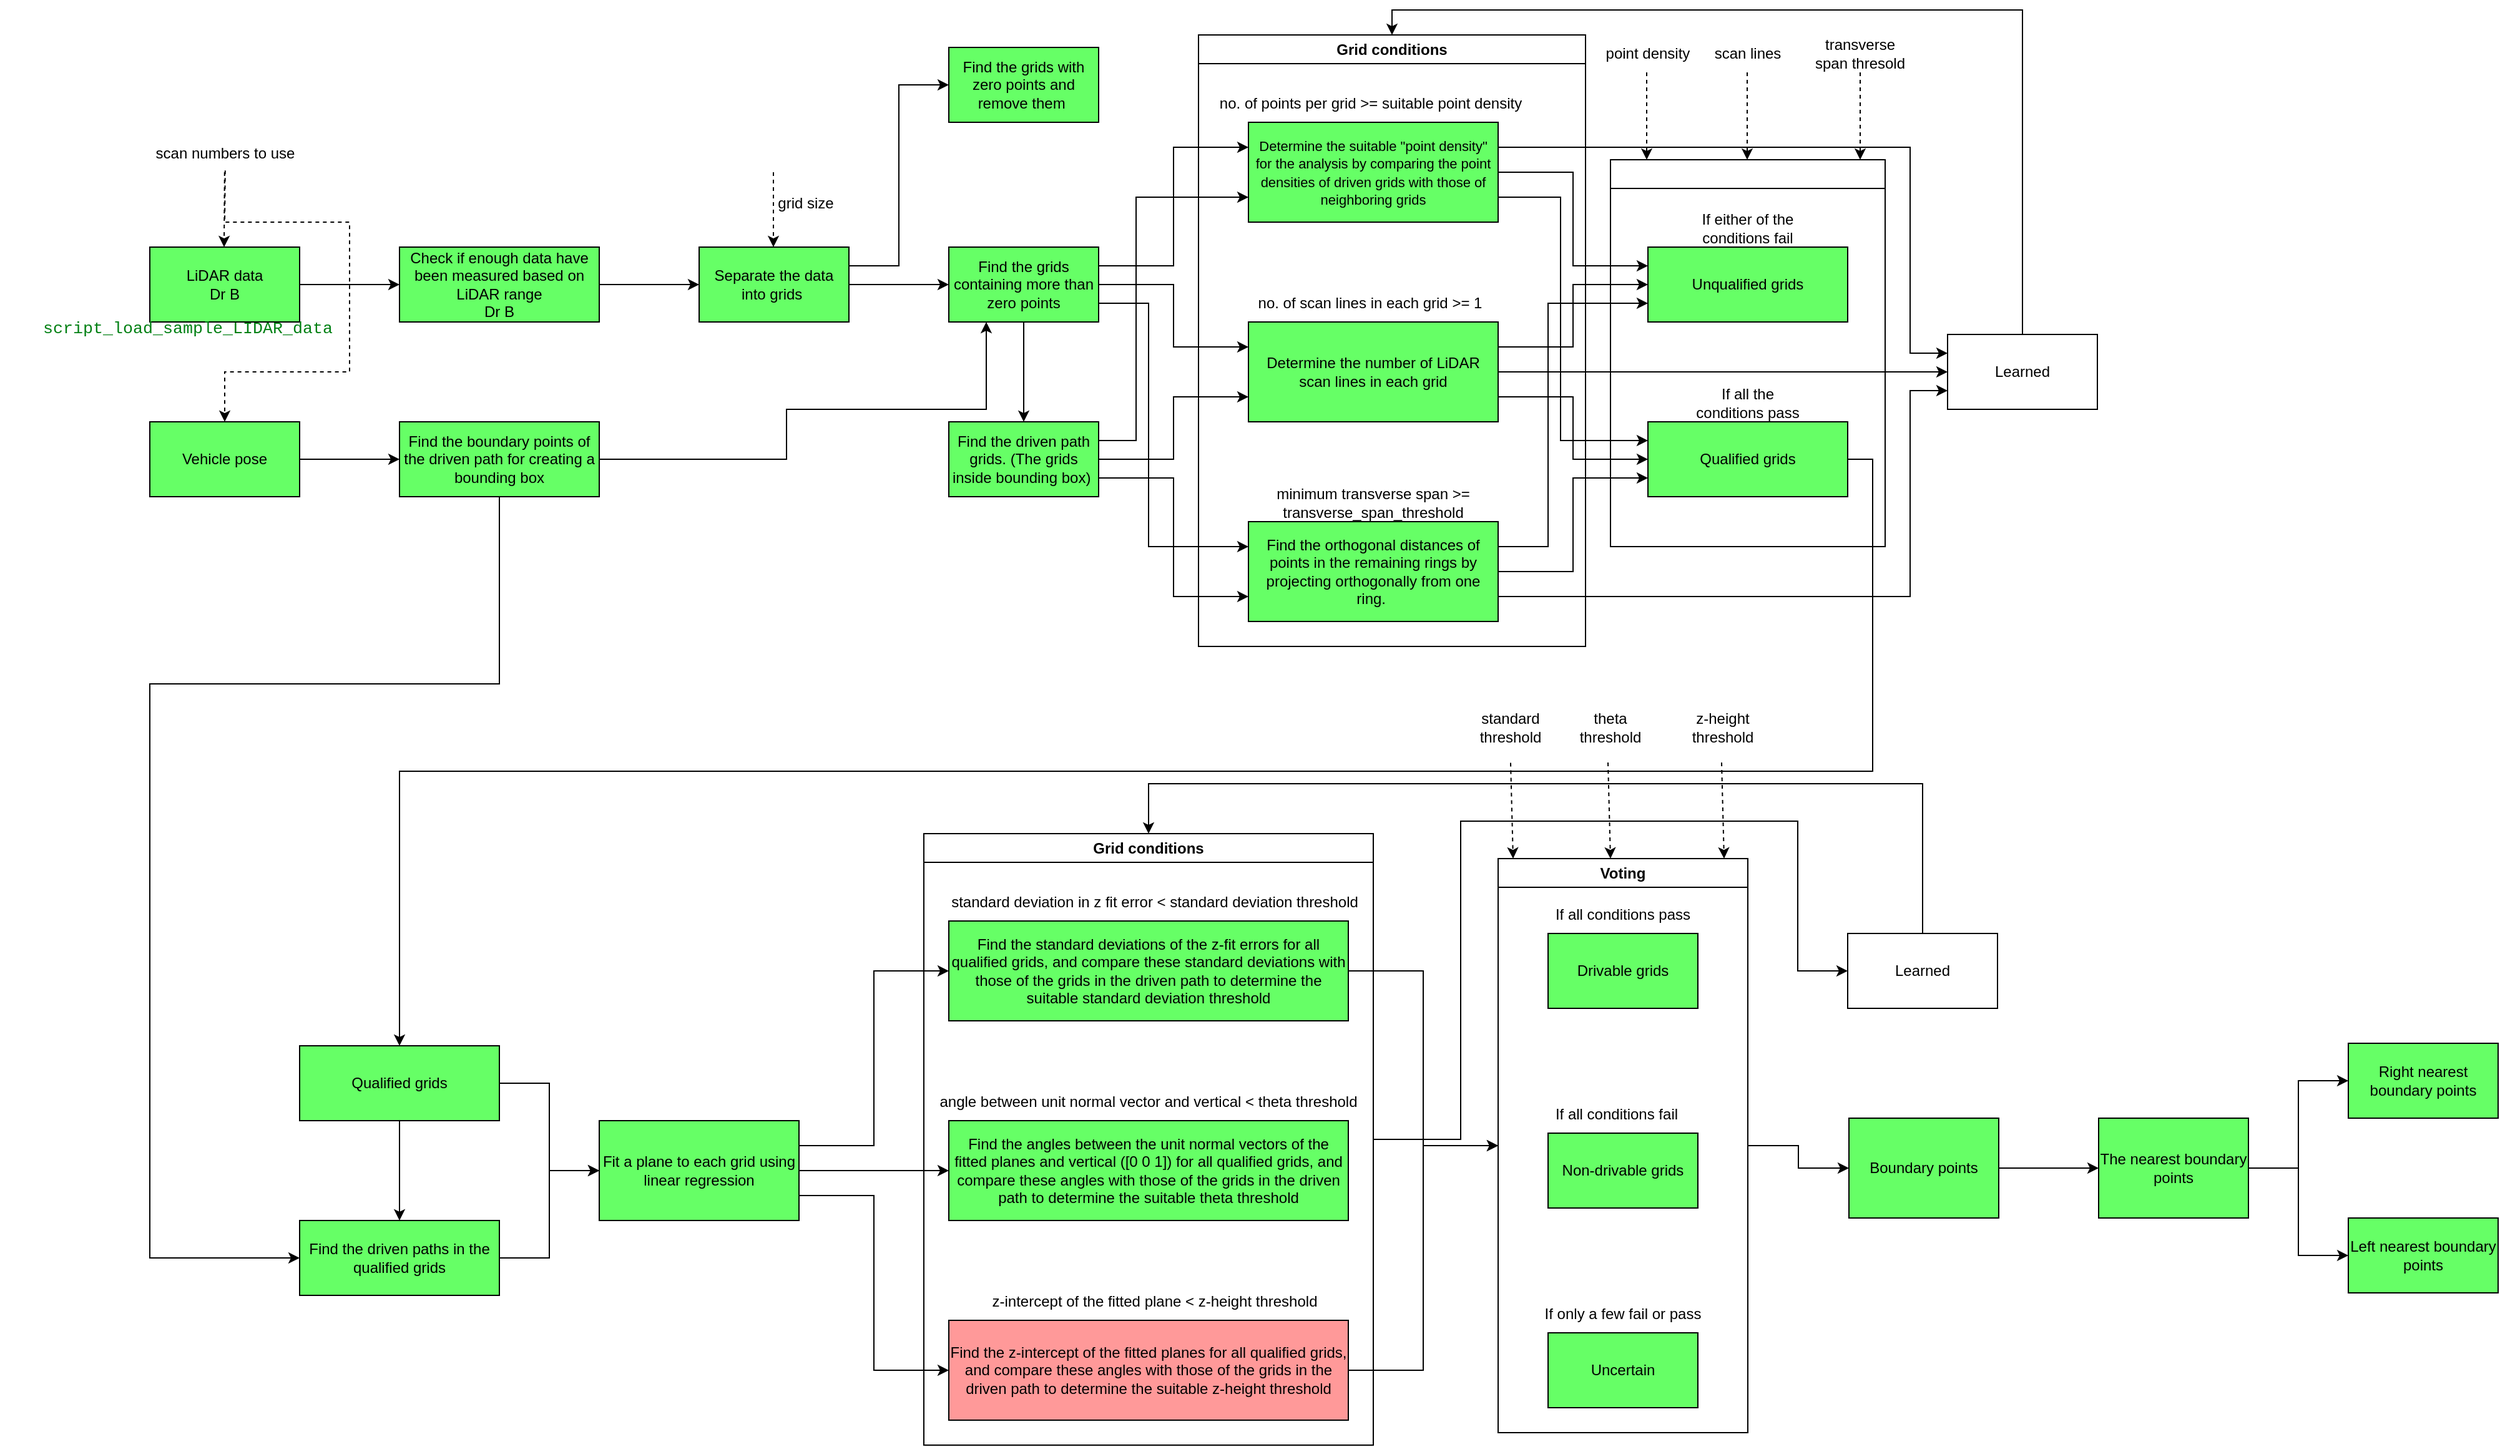 <mxfile version="24.6.2" type="device">
  <diagram name="Page-1" id="yrOgtOKAY0uFvUFxKjBR">
    <mxGraphModel dx="2578" dy="950" grid="1" gridSize="10" guides="1" tooltips="1" connect="1" arrows="1" fold="1" page="1" pageScale="1" pageWidth="850" pageHeight="1100" math="0" shadow="0">
      <root>
        <mxCell id="0" />
        <mxCell id="1" parent="0" />
        <mxCell id="vTh0J3vmBtMJogxqFmfe-23" style="edgeStyle=orthogonalEdgeStyle;rounded=0;orthogonalLoop=1;jettySize=auto;html=1;exitX=1;exitY=0.5;exitDx=0;exitDy=0;entryX=0;entryY=0.5;entryDx=0;entryDy=0;" parent="1" source="vTh0J3vmBtMJogxqFmfe-1" target="vTh0J3vmBtMJogxqFmfe-9" edge="1">
          <mxGeometry relative="1" as="geometry" />
        </mxCell>
        <mxCell id="vTh0J3vmBtMJogxqFmfe-1" value="LiDAR data&lt;div&gt;Dr B&lt;/div&gt;" style="rounded=0;whiteSpace=wrap;html=1;fillColor=#66FF66;" parent="1" vertex="1">
          <mxGeometry x="40" y="340" width="120" height="60" as="geometry" />
        </mxCell>
        <mxCell id="vTh0J3vmBtMJogxqFmfe-26" style="edgeStyle=orthogonalEdgeStyle;rounded=0;orthogonalLoop=1;jettySize=auto;html=1;exitX=1;exitY=0.5;exitDx=0;exitDy=0;entryX=0;entryY=0.5;entryDx=0;entryDy=0;" parent="1" source="vTh0J3vmBtMJogxqFmfe-2" target="vTh0J3vmBtMJogxqFmfe-16" edge="1">
          <mxGeometry relative="1" as="geometry" />
        </mxCell>
        <mxCell id="vTh0J3vmBtMJogxqFmfe-2" value="Vehicle pose" style="rounded=0;whiteSpace=wrap;html=1;fillColor=#66FF66;" parent="1" vertex="1">
          <mxGeometry x="40" y="480" width="120" height="60" as="geometry" />
        </mxCell>
        <mxCell id="vTh0J3vmBtMJogxqFmfe-7" style="edgeStyle=orthogonalEdgeStyle;rounded=0;orthogonalLoop=1;jettySize=auto;html=1;exitX=1;exitY=0.5;exitDx=0;exitDy=0;entryX=0;entryY=0.5;entryDx=0;entryDy=0;" parent="1" edge="1">
          <mxGeometry relative="1" as="geometry">
            <mxPoint x="375" y="360" as="sourcePoint" />
          </mxGeometry>
        </mxCell>
        <mxCell id="vTh0J3vmBtMJogxqFmfe-8" style="edgeStyle=orthogonalEdgeStyle;rounded=0;orthogonalLoop=1;jettySize=auto;html=1;exitX=1;exitY=0.5;exitDx=0;exitDy=0;entryX=0;entryY=0.5;entryDx=0;entryDy=0;" parent="1" edge="1">
          <mxGeometry relative="1" as="geometry">
            <mxPoint x="375" y="360" as="sourcePoint" />
          </mxGeometry>
        </mxCell>
        <mxCell id="vTh0J3vmBtMJogxqFmfe-24" style="edgeStyle=orthogonalEdgeStyle;rounded=0;orthogonalLoop=1;jettySize=auto;html=1;exitX=1;exitY=0.5;exitDx=0;exitDy=0;" parent="1" source="vTh0J3vmBtMJogxqFmfe-9" target="vTh0J3vmBtMJogxqFmfe-11" edge="1">
          <mxGeometry relative="1" as="geometry" />
        </mxCell>
        <mxCell id="vTh0J3vmBtMJogxqFmfe-9" value="Check if enough data have been measured based on LiDAR range&lt;div&gt;Dr B&lt;/div&gt;" style="rounded=0;whiteSpace=wrap;html=1;fillColor=#66FF66;" parent="1" vertex="1">
          <mxGeometry x="240" y="340" width="160" height="60" as="geometry" />
        </mxCell>
        <mxCell id="vTh0J3vmBtMJogxqFmfe-25" style="edgeStyle=orthogonalEdgeStyle;rounded=0;orthogonalLoop=1;jettySize=auto;html=1;exitX=1;exitY=0.5;exitDx=0;exitDy=0;" parent="1" source="vTh0J3vmBtMJogxqFmfe-11" target="vTh0J3vmBtMJogxqFmfe-12" edge="1">
          <mxGeometry relative="1" as="geometry" />
        </mxCell>
        <mxCell id="vTh0J3vmBtMJogxqFmfe-46" style="edgeStyle=orthogonalEdgeStyle;rounded=0;orthogonalLoop=1;jettySize=auto;html=1;exitX=1;exitY=0.25;exitDx=0;exitDy=0;entryX=0;entryY=0.5;entryDx=0;entryDy=0;" parent="1" source="vTh0J3vmBtMJogxqFmfe-11" target="vTh0J3vmBtMJogxqFmfe-13" edge="1">
          <mxGeometry relative="1" as="geometry" />
        </mxCell>
        <mxCell id="vTh0J3vmBtMJogxqFmfe-11" value="Separate the data into grids&amp;nbsp;" style="rounded=0;whiteSpace=wrap;html=1;fillColor=#66FF66;" parent="1" vertex="1">
          <mxGeometry x="480" y="340" width="120" height="60" as="geometry" />
        </mxCell>
        <mxCell id="vTh0J3vmBtMJogxqFmfe-21" style="edgeStyle=orthogonalEdgeStyle;rounded=0;orthogonalLoop=1;jettySize=auto;html=1;exitX=0.5;exitY=1;exitDx=0;exitDy=0;entryX=0.5;entryY=0;entryDx=0;entryDy=0;" parent="1" source="vTh0J3vmBtMJogxqFmfe-12" target="vTh0J3vmBtMJogxqFmfe-15" edge="1">
          <mxGeometry relative="1" as="geometry" />
        </mxCell>
        <mxCell id="vTh0J3vmBtMJogxqFmfe-35" style="edgeStyle=orthogonalEdgeStyle;rounded=0;orthogonalLoop=1;jettySize=auto;html=1;exitX=1;exitY=0.25;exitDx=0;exitDy=0;entryX=0;entryY=0.25;entryDx=0;entryDy=0;" parent="1" source="vTh0J3vmBtMJogxqFmfe-12" target="vTh0J3vmBtMJogxqFmfe-22" edge="1">
          <mxGeometry relative="1" as="geometry" />
        </mxCell>
        <mxCell id="vTh0J3vmBtMJogxqFmfe-37" style="edgeStyle=orthogonalEdgeStyle;rounded=0;orthogonalLoop=1;jettySize=auto;html=1;exitX=1;exitY=0.5;exitDx=0;exitDy=0;entryX=0;entryY=0.25;entryDx=0;entryDy=0;" parent="1" source="vTh0J3vmBtMJogxqFmfe-12" target="vTh0J3vmBtMJogxqFmfe-27" edge="1">
          <mxGeometry relative="1" as="geometry" />
        </mxCell>
        <mxCell id="vTh0J3vmBtMJogxqFmfe-40" style="edgeStyle=orthogonalEdgeStyle;rounded=0;orthogonalLoop=1;jettySize=auto;html=1;exitX=1;exitY=0.75;exitDx=0;exitDy=0;entryX=0;entryY=0.25;entryDx=0;entryDy=0;" parent="1" source="vTh0J3vmBtMJogxqFmfe-12" target="vTh0J3vmBtMJogxqFmfe-28" edge="1">
          <mxGeometry relative="1" as="geometry">
            <Array as="points">
              <mxPoint x="840" y="385" />
              <mxPoint x="840" y="580" />
            </Array>
          </mxGeometry>
        </mxCell>
        <mxCell id="vTh0J3vmBtMJogxqFmfe-12" value="Find the grids containing more than zero points" style="rounded=0;whiteSpace=wrap;html=1;fillColor=#66FF66;" parent="1" vertex="1">
          <mxGeometry x="680" y="340" width="120" height="60" as="geometry" />
        </mxCell>
        <mxCell id="vTh0J3vmBtMJogxqFmfe-13" value="Find the grids with zero points and remove them&amp;nbsp;" style="rounded=0;whiteSpace=wrap;html=1;fillColor=#66FF66;" parent="1" vertex="1">
          <mxGeometry x="680" y="180" width="120" height="60" as="geometry" />
        </mxCell>
        <mxCell id="vTh0J3vmBtMJogxqFmfe-36" style="edgeStyle=orthogonalEdgeStyle;rounded=0;orthogonalLoop=1;jettySize=auto;html=1;exitX=1;exitY=0.75;exitDx=0;exitDy=0;entryX=0;entryY=0.75;entryDx=0;entryDy=0;" parent="1" source="vTh0J3vmBtMJogxqFmfe-15" target="vTh0J3vmBtMJogxqFmfe-28" edge="1">
          <mxGeometry relative="1" as="geometry" />
        </mxCell>
        <mxCell id="vTh0J3vmBtMJogxqFmfe-38" style="edgeStyle=orthogonalEdgeStyle;rounded=0;orthogonalLoop=1;jettySize=auto;html=1;exitX=1;exitY=0.5;exitDx=0;exitDy=0;entryX=0;entryY=0.75;entryDx=0;entryDy=0;" parent="1" source="vTh0J3vmBtMJogxqFmfe-15" target="vTh0J3vmBtMJogxqFmfe-27" edge="1">
          <mxGeometry relative="1" as="geometry" />
        </mxCell>
        <mxCell id="vTh0J3vmBtMJogxqFmfe-39" style="edgeStyle=orthogonalEdgeStyle;rounded=0;orthogonalLoop=1;jettySize=auto;html=1;exitX=1;exitY=0.25;exitDx=0;exitDy=0;entryX=0;entryY=0.75;entryDx=0;entryDy=0;" parent="1" source="vTh0J3vmBtMJogxqFmfe-15" target="vTh0J3vmBtMJogxqFmfe-22" edge="1">
          <mxGeometry relative="1" as="geometry">
            <Array as="points">
              <mxPoint x="830" y="495" />
              <mxPoint x="830" y="300" />
            </Array>
          </mxGeometry>
        </mxCell>
        <mxCell id="vTh0J3vmBtMJogxqFmfe-15" value="Find the driven path grids. (The grids inside bounding box)&amp;nbsp;" style="rounded=0;whiteSpace=wrap;html=1;fillColor=#66FF66;" parent="1" vertex="1">
          <mxGeometry x="680" y="480" width="120" height="60" as="geometry" />
        </mxCell>
        <mxCell id="vTh0J3vmBtMJogxqFmfe-20" style="edgeStyle=orthogonalEdgeStyle;rounded=0;orthogonalLoop=1;jettySize=auto;html=1;exitX=1;exitY=0.5;exitDx=0;exitDy=0;entryX=0.25;entryY=1;entryDx=0;entryDy=0;" parent="1" source="vTh0J3vmBtMJogxqFmfe-16" target="vTh0J3vmBtMJogxqFmfe-12" edge="1">
          <mxGeometry relative="1" as="geometry">
            <Array as="points">
              <mxPoint x="550" y="510" />
              <mxPoint x="550" y="470" />
              <mxPoint x="710" y="470" />
            </Array>
          </mxGeometry>
        </mxCell>
        <mxCell id="vTh0J3vmBtMJogxqFmfe-97" style="edgeStyle=orthogonalEdgeStyle;rounded=0;orthogonalLoop=1;jettySize=auto;html=1;exitX=0.5;exitY=1;exitDx=0;exitDy=0;entryX=0;entryY=0.5;entryDx=0;entryDy=0;" parent="1" source="vTh0J3vmBtMJogxqFmfe-16" target="vTh0J3vmBtMJogxqFmfe-78" edge="1">
          <mxGeometry relative="1" as="geometry">
            <Array as="points">
              <mxPoint x="320" y="690" />
              <mxPoint x="40" y="690" />
              <mxPoint x="40" y="1150" />
            </Array>
          </mxGeometry>
        </mxCell>
        <mxCell id="vTh0J3vmBtMJogxqFmfe-16" value="Find the boundary points of the driven path for creating a bounding box" style="rounded=0;whiteSpace=wrap;html=1;fillColor=#66FF66;" parent="1" vertex="1">
          <mxGeometry x="240" y="480" width="160" height="60" as="geometry" />
        </mxCell>
        <mxCell id="vTh0J3vmBtMJogxqFmfe-56" style="edgeStyle=orthogonalEdgeStyle;rounded=0;orthogonalLoop=1;jettySize=auto;html=1;exitX=1;exitY=0.5;exitDx=0;exitDy=0;entryX=0;entryY=0.25;entryDx=0;entryDy=0;" parent="1" source="vTh0J3vmBtMJogxqFmfe-22" target="vTh0J3vmBtMJogxqFmfe-47" edge="1">
          <mxGeometry relative="1" as="geometry" />
        </mxCell>
        <mxCell id="vTh0J3vmBtMJogxqFmfe-62" style="edgeStyle=orthogonalEdgeStyle;rounded=0;orthogonalLoop=1;jettySize=auto;html=1;exitX=1;exitY=0.75;exitDx=0;exitDy=0;entryX=0;entryY=0.25;entryDx=0;entryDy=0;" parent="1" source="vTh0J3vmBtMJogxqFmfe-22" target="vTh0J3vmBtMJogxqFmfe-48" edge="1">
          <mxGeometry relative="1" as="geometry">
            <Array as="points">
              <mxPoint x="1170" y="300" />
              <mxPoint x="1170" y="495" />
            </Array>
          </mxGeometry>
        </mxCell>
        <mxCell id="vTh0J3vmBtMJogxqFmfe-65" style="edgeStyle=orthogonalEdgeStyle;rounded=0;orthogonalLoop=1;jettySize=auto;html=1;exitX=1;exitY=0.25;exitDx=0;exitDy=0;entryX=0;entryY=0.25;entryDx=0;entryDy=0;" parent="1" source="vTh0J3vmBtMJogxqFmfe-22" target="vTh0J3vmBtMJogxqFmfe-50" edge="1">
          <mxGeometry relative="1" as="geometry">
            <Array as="points">
              <mxPoint x="1450" y="260" />
              <mxPoint x="1450" y="425" />
            </Array>
          </mxGeometry>
        </mxCell>
        <mxCell id="vTh0J3vmBtMJogxqFmfe-22" value="&lt;font style=&quot;font-size: 11px;&quot;&gt;Determine the suitable &quot;point density&quot; for the analysis by comparing the point densities of driven grids with those of neighboring grids&lt;/font&gt;" style="rounded=0;whiteSpace=wrap;html=1;fillColor=#66FF66;" parent="1" vertex="1">
          <mxGeometry x="920" y="240" width="200" height="80" as="geometry" />
        </mxCell>
        <mxCell id="vTh0J3vmBtMJogxqFmfe-57" style="edgeStyle=orthogonalEdgeStyle;rounded=0;orthogonalLoop=1;jettySize=auto;html=1;exitX=1;exitY=0.25;exitDx=0;exitDy=0;entryX=0;entryY=0.5;entryDx=0;entryDy=0;" parent="1" source="vTh0J3vmBtMJogxqFmfe-27" target="vTh0J3vmBtMJogxqFmfe-47" edge="1">
          <mxGeometry relative="1" as="geometry" />
        </mxCell>
        <mxCell id="vTh0J3vmBtMJogxqFmfe-60" style="edgeStyle=orthogonalEdgeStyle;rounded=0;orthogonalLoop=1;jettySize=auto;html=1;exitX=1;exitY=0.75;exitDx=0;exitDy=0;entryX=0;entryY=0.5;entryDx=0;entryDy=0;" parent="1" source="vTh0J3vmBtMJogxqFmfe-27" target="vTh0J3vmBtMJogxqFmfe-48" edge="1">
          <mxGeometry relative="1" as="geometry" />
        </mxCell>
        <mxCell id="vTh0J3vmBtMJogxqFmfe-66" style="edgeStyle=orthogonalEdgeStyle;rounded=0;orthogonalLoop=1;jettySize=auto;html=1;exitX=1;exitY=0.5;exitDx=0;exitDy=0;entryX=0;entryY=0.5;entryDx=0;entryDy=0;" parent="1" source="vTh0J3vmBtMJogxqFmfe-27" target="vTh0J3vmBtMJogxqFmfe-50" edge="1">
          <mxGeometry relative="1" as="geometry" />
        </mxCell>
        <mxCell id="vTh0J3vmBtMJogxqFmfe-27" value="Determine the number of LiDAR scan lines in each grid" style="rounded=0;whiteSpace=wrap;html=1;fillColor=#66FF66;" parent="1" vertex="1">
          <mxGeometry x="920" y="400" width="200" height="80" as="geometry" />
        </mxCell>
        <mxCell id="vTh0J3vmBtMJogxqFmfe-61" style="edgeStyle=orthogonalEdgeStyle;rounded=0;orthogonalLoop=1;jettySize=auto;html=1;exitX=1;exitY=0.5;exitDx=0;exitDy=0;entryX=0;entryY=0.75;entryDx=0;entryDy=0;" parent="1" source="vTh0J3vmBtMJogxqFmfe-28" target="vTh0J3vmBtMJogxqFmfe-48" edge="1">
          <mxGeometry relative="1" as="geometry" />
        </mxCell>
        <mxCell id="vTh0J3vmBtMJogxqFmfe-63" style="edgeStyle=orthogonalEdgeStyle;rounded=0;orthogonalLoop=1;jettySize=auto;html=1;exitX=1;exitY=0.25;exitDx=0;exitDy=0;entryX=0;entryY=0.75;entryDx=0;entryDy=0;" parent="1" source="vTh0J3vmBtMJogxqFmfe-28" target="vTh0J3vmBtMJogxqFmfe-47" edge="1">
          <mxGeometry relative="1" as="geometry">
            <Array as="points">
              <mxPoint x="1160" y="580" />
              <mxPoint x="1160" y="385" />
            </Array>
          </mxGeometry>
        </mxCell>
        <mxCell id="vTh0J3vmBtMJogxqFmfe-68" style="edgeStyle=orthogonalEdgeStyle;rounded=0;orthogonalLoop=1;jettySize=auto;html=1;exitX=1;exitY=0.75;exitDx=0;exitDy=0;entryX=0;entryY=0.75;entryDx=0;entryDy=0;" parent="1" source="vTh0J3vmBtMJogxqFmfe-28" target="vTh0J3vmBtMJogxqFmfe-50" edge="1">
          <mxGeometry relative="1" as="geometry">
            <Array as="points">
              <mxPoint x="1450" y="620" />
              <mxPoint x="1450" y="455" />
            </Array>
          </mxGeometry>
        </mxCell>
        <mxCell id="vTh0J3vmBtMJogxqFmfe-28" value="Find the orthogonal distances of points in the remaining rings by projecting orthogonally from one ring.&amp;nbsp;" style="rounded=0;whiteSpace=wrap;html=1;fillColor=#66FF66;" parent="1" vertex="1">
          <mxGeometry x="920" y="560" width="200" height="80" as="geometry" />
        </mxCell>
        <mxCell id="vTh0J3vmBtMJogxqFmfe-44" value="" style="html=1;labelBackgroundColor=#ffffff;startArrow=none;startFill=0;startSize=6;endArrow=classic;endFill=1;endSize=6;jettySize=auto;orthogonalLoop=1;strokeWidth=1;dashed=1;fontSize=14;rounded=0;entryX=0.5;entryY=0;entryDx=0;entryDy=0;" parent="1" edge="1">
          <mxGeometry width="60" height="60" relative="1" as="geometry">
            <mxPoint x="539.5" y="280" as="sourcePoint" />
            <mxPoint x="539.5" y="340" as="targetPoint" />
          </mxGeometry>
        </mxCell>
        <mxCell id="vTh0J3vmBtMJogxqFmfe-45" value="grid size" style="text;html=1;align=center;verticalAlign=middle;resizable=0;points=[];autosize=1;strokeColor=none;fillColor=none;" parent="1" vertex="1">
          <mxGeometry x="530" y="290" width="70" height="30" as="geometry" />
        </mxCell>
        <mxCell id="vTh0J3vmBtMJogxqFmfe-47" value="Unqualified grids" style="rounded=0;whiteSpace=wrap;html=1;fillColor=#66FF66;" parent="1" vertex="1">
          <mxGeometry x="1240" y="340" width="160" height="60" as="geometry" />
        </mxCell>
        <mxCell id="vTh0J3vmBtMJogxqFmfe-159" style="edgeStyle=orthogonalEdgeStyle;rounded=0;orthogonalLoop=1;jettySize=auto;html=1;exitX=1;exitY=0.5;exitDx=0;exitDy=0;entryX=0.5;entryY=0;entryDx=0;entryDy=0;" parent="1" source="vTh0J3vmBtMJogxqFmfe-48" target="vTh0J3vmBtMJogxqFmfe-74" edge="1">
          <mxGeometry relative="1" as="geometry" />
        </mxCell>
        <mxCell id="vTh0J3vmBtMJogxqFmfe-48" value="Qualified grids" style="rounded=0;whiteSpace=wrap;html=1;fillColor=#66FF66;" parent="1" vertex="1">
          <mxGeometry x="1240" y="480" width="160" height="60" as="geometry" />
        </mxCell>
        <mxCell id="vTh0J3vmBtMJogxqFmfe-72" style="edgeStyle=orthogonalEdgeStyle;rounded=0;orthogonalLoop=1;jettySize=auto;html=1;exitX=0.5;exitY=0;exitDx=0;exitDy=0;entryX=0.5;entryY=0;entryDx=0;entryDy=0;" parent="1" source="vTh0J3vmBtMJogxqFmfe-50" target="vTh0J3vmBtMJogxqFmfe-71" edge="1">
          <mxGeometry relative="1" as="geometry" />
        </mxCell>
        <mxCell id="vTh0J3vmBtMJogxqFmfe-50" value="Learned" style="rounded=0;whiteSpace=wrap;html=1;" parent="1" vertex="1">
          <mxGeometry x="1480" y="410" width="120" height="60" as="geometry" />
        </mxCell>
        <mxCell id="vTh0J3vmBtMJogxqFmfe-71" value="Grid conditions" style="swimlane;whiteSpace=wrap;html=1;" parent="1" vertex="1">
          <mxGeometry x="880" y="170" width="310" height="490" as="geometry" />
        </mxCell>
        <mxCell id="vTh0J3vmBtMJogxqFmfe-88" value="no. of points per grid &amp;gt;= suitable point density" style="text;html=1;align=center;verticalAlign=middle;whiteSpace=wrap;rounded=0;" parent="vTh0J3vmBtMJogxqFmfe-71" vertex="1">
          <mxGeometry x="12.5" y="40" width="250" height="30" as="geometry" />
        </mxCell>
        <mxCell id="vTh0J3vmBtMJogxqFmfe-90" value="no. of scan lines in each grid &amp;gt;= 1" style="text;html=1;align=center;verticalAlign=middle;whiteSpace=wrap;rounded=0;" parent="vTh0J3vmBtMJogxqFmfe-71" vertex="1">
          <mxGeometry x="35" y="200" width="205" height="30" as="geometry" />
        </mxCell>
        <mxCell id="vTh0J3vmBtMJogxqFmfe-91" value="minimum transverse span &amp;gt;= transverse_span_threshold" style="text;html=1;align=center;verticalAlign=middle;whiteSpace=wrap;rounded=0;" parent="vTh0J3vmBtMJogxqFmfe-71" vertex="1">
          <mxGeometry x="30" y="360" width="220" height="30" as="geometry" />
        </mxCell>
        <mxCell id="vTh0J3vmBtMJogxqFmfe-154" style="edgeStyle=orthogonalEdgeStyle;rounded=0;orthogonalLoop=1;jettySize=auto;html=1;exitX=0.5;exitY=1;exitDx=0;exitDy=0;" parent="1" source="vTh0J3vmBtMJogxqFmfe-74" target="vTh0J3vmBtMJogxqFmfe-78" edge="1">
          <mxGeometry relative="1" as="geometry" />
        </mxCell>
        <mxCell id="vTh0J3vmBtMJogxqFmfe-155" style="edgeStyle=orthogonalEdgeStyle;rounded=0;orthogonalLoop=1;jettySize=auto;html=1;exitX=1;exitY=0.5;exitDx=0;exitDy=0;entryX=0;entryY=0.5;entryDx=0;entryDy=0;" parent="1" source="vTh0J3vmBtMJogxqFmfe-74" target="vTh0J3vmBtMJogxqFmfe-98" edge="1">
          <mxGeometry relative="1" as="geometry" />
        </mxCell>
        <mxCell id="vTh0J3vmBtMJogxqFmfe-74" value="Qualified grids" style="rounded=0;whiteSpace=wrap;html=1;fillColor=#66FF66;" parent="1" vertex="1">
          <mxGeometry x="160" y="980" width="160" height="60" as="geometry" />
        </mxCell>
        <mxCell id="vTh0J3vmBtMJogxqFmfe-76" value="If either of the conditions fail" style="text;html=1;align=center;verticalAlign=middle;whiteSpace=wrap;rounded=0;" parent="1" vertex="1">
          <mxGeometry x="1270" y="310" width="100" height="30" as="geometry" />
        </mxCell>
        <mxCell id="vTh0J3vmBtMJogxqFmfe-77" value="If all the conditions pass" style="text;html=1;align=center;verticalAlign=middle;whiteSpace=wrap;rounded=0;" parent="1" vertex="1">
          <mxGeometry x="1270" y="450" width="100" height="30" as="geometry" />
        </mxCell>
        <mxCell id="vTh0J3vmBtMJogxqFmfe-157" style="edgeStyle=orthogonalEdgeStyle;rounded=0;orthogonalLoop=1;jettySize=auto;html=1;exitX=1;exitY=0.5;exitDx=0;exitDy=0;entryX=0;entryY=0.5;entryDx=0;entryDy=0;" parent="1" source="vTh0J3vmBtMJogxqFmfe-78" target="vTh0J3vmBtMJogxqFmfe-98" edge="1">
          <mxGeometry relative="1" as="geometry" />
        </mxCell>
        <mxCell id="vTh0J3vmBtMJogxqFmfe-78" value="Find the driven paths in the qualified grids" style="rounded=0;whiteSpace=wrap;html=1;fillColor=#66FF66;" parent="1" vertex="1">
          <mxGeometry x="160" y="1120" width="160" height="60" as="geometry" />
        </mxCell>
        <mxCell id="vTh0J3vmBtMJogxqFmfe-82" value="" style="swimlane;whiteSpace=wrap;html=1;" parent="1" vertex="1">
          <mxGeometry x="1210" y="270" width="220" height="310" as="geometry" />
        </mxCell>
        <mxCell id="vTh0J3vmBtMJogxqFmfe-83" value="" style="html=1;labelBackgroundColor=#ffffff;startArrow=none;startFill=0;startSize=6;endArrow=classic;endFill=1;endSize=6;jettySize=auto;orthogonalLoop=1;strokeWidth=1;dashed=1;fontSize=14;rounded=0;entryX=0.25;entryY=0;entryDx=0;entryDy=0;" parent="1" edge="1">
          <mxGeometry width="60" height="60" relative="1" as="geometry">
            <mxPoint x="1239" y="200" as="sourcePoint" />
            <mxPoint x="1239" y="270" as="targetPoint" />
          </mxGeometry>
        </mxCell>
        <mxCell id="vTh0J3vmBtMJogxqFmfe-84" value="" style="html=1;labelBackgroundColor=#ffffff;startArrow=none;startFill=0;startSize=6;endArrow=classic;endFill=1;endSize=6;jettySize=auto;orthogonalLoop=1;strokeWidth=1;dashed=1;fontSize=14;rounded=0;entryX=0.25;entryY=0;entryDx=0;entryDy=0;" parent="1" edge="1">
          <mxGeometry width="60" height="60" relative="1" as="geometry">
            <mxPoint x="1319.5" y="200" as="sourcePoint" />
            <mxPoint x="1319.5" y="270" as="targetPoint" />
          </mxGeometry>
        </mxCell>
        <mxCell id="vTh0J3vmBtMJogxqFmfe-85" value="" style="html=1;labelBackgroundColor=#ffffff;startArrow=none;startFill=0;startSize=6;endArrow=classic;endFill=1;endSize=6;jettySize=auto;orthogonalLoop=1;strokeWidth=1;dashed=1;fontSize=14;rounded=0;entryX=0.25;entryY=0;entryDx=0;entryDy=0;" parent="1" edge="1">
          <mxGeometry width="60" height="60" relative="1" as="geometry">
            <mxPoint x="1410" y="200" as="sourcePoint" />
            <mxPoint x="1410" y="270" as="targetPoint" />
          </mxGeometry>
        </mxCell>
        <mxCell id="vTh0J3vmBtMJogxqFmfe-86" value="point density" style="text;html=1;align=center;verticalAlign=middle;whiteSpace=wrap;rounded=0;" parent="1" vertex="1">
          <mxGeometry x="1200" y="170" width="80" height="30" as="geometry" />
        </mxCell>
        <mxCell id="vTh0J3vmBtMJogxqFmfe-92" value="scan lines" style="text;html=1;align=center;verticalAlign=middle;whiteSpace=wrap;rounded=0;" parent="1" vertex="1">
          <mxGeometry x="1280" y="170" width="80" height="30" as="geometry" />
        </mxCell>
        <mxCell id="vTh0J3vmBtMJogxqFmfe-94" value="transverse span thresold" style="text;html=1;align=center;verticalAlign=middle;whiteSpace=wrap;rounded=0;" parent="1" vertex="1">
          <mxGeometry x="1370" y="170" width="80" height="30" as="geometry" />
        </mxCell>
        <mxCell id="vTh0J3vmBtMJogxqFmfe-115" style="edgeStyle=orthogonalEdgeStyle;rounded=0;orthogonalLoop=1;jettySize=auto;html=1;exitX=1;exitY=0.25;exitDx=0;exitDy=0;entryX=0;entryY=0.5;entryDx=0;entryDy=0;" parent="1" source="vTh0J3vmBtMJogxqFmfe-98" target="vTh0J3vmBtMJogxqFmfe-103" edge="1">
          <mxGeometry relative="1" as="geometry" />
        </mxCell>
        <mxCell id="vTh0J3vmBtMJogxqFmfe-116" style="edgeStyle=orthogonalEdgeStyle;rounded=0;orthogonalLoop=1;jettySize=auto;html=1;exitX=1;exitY=0.5;exitDx=0;exitDy=0;entryX=0;entryY=0.5;entryDx=0;entryDy=0;" parent="1" source="vTh0J3vmBtMJogxqFmfe-98" target="vTh0J3vmBtMJogxqFmfe-104" edge="1">
          <mxGeometry relative="1" as="geometry" />
        </mxCell>
        <mxCell id="vTh0J3vmBtMJogxqFmfe-167" style="edgeStyle=orthogonalEdgeStyle;rounded=0;orthogonalLoop=1;jettySize=auto;html=1;exitX=1;exitY=0.75;exitDx=0;exitDy=0;entryX=0;entryY=0.5;entryDx=0;entryDy=0;" parent="1" source="vTh0J3vmBtMJogxqFmfe-98" target="vTh0J3vmBtMJogxqFmfe-106" edge="1">
          <mxGeometry relative="1" as="geometry" />
        </mxCell>
        <mxCell id="vTh0J3vmBtMJogxqFmfe-98" value="Fit a plane to each grid using linear regression" style="rounded=0;whiteSpace=wrap;html=1;fillColor=#66FF66;" parent="1" vertex="1">
          <mxGeometry x="400" y="1040" width="160" height="80" as="geometry" />
        </mxCell>
        <mxCell id="vTh0J3vmBtMJogxqFmfe-119" style="edgeStyle=orthogonalEdgeStyle;rounded=0;orthogonalLoop=1;jettySize=auto;html=1;exitX=1;exitY=0.5;exitDx=0;exitDy=0;entryX=0;entryY=0.5;entryDx=0;entryDy=0;" parent="1" source="vTh0J3vmBtMJogxqFmfe-103" target="vTh0J3vmBtMJogxqFmfe-118" edge="1">
          <mxGeometry relative="1" as="geometry" />
        </mxCell>
        <mxCell id="vTh0J3vmBtMJogxqFmfe-103" value="Find the standard deviations of the z-fit errors for all qualified grids, and compare these standard deviations with those of the grids in the driven path to determine the suitable standard deviation threshold" style="rounded=0;whiteSpace=wrap;html=1;fillColor=#66FF66;" parent="1" vertex="1">
          <mxGeometry x="680" y="880" width="320" height="80" as="geometry" />
        </mxCell>
        <mxCell id="vTh0J3vmBtMJogxqFmfe-104" value="Find the angles between the unit normal vectors of the fitted planes and vertical ([0 0 1]) for all qualified grids, and compare these angles with those of the grids in the driven path to determine the suitable theta threshold" style="rounded=0;whiteSpace=wrap;html=1;fillColor=#66FF66;" parent="1" vertex="1">
          <mxGeometry x="680" y="1040" width="320" height="80" as="geometry" />
        </mxCell>
        <mxCell id="vTh0J3vmBtMJogxqFmfe-122" style="edgeStyle=orthogonalEdgeStyle;rounded=0;orthogonalLoop=1;jettySize=auto;html=1;exitX=1;exitY=0.5;exitDx=0;exitDy=0;entryX=0;entryY=0.5;entryDx=0;entryDy=0;" parent="1" source="vTh0J3vmBtMJogxqFmfe-106" target="vTh0J3vmBtMJogxqFmfe-118" edge="1">
          <mxGeometry relative="1" as="geometry" />
        </mxCell>
        <mxCell id="vTh0J3vmBtMJogxqFmfe-106" value="Find the z-intercept of the fitted planes for all qualified grids, and compare these angles with those of the grids in the driven path to determine the suitable z-height threshold" style="rounded=0;whiteSpace=wrap;html=1;fillColor=#FF9999;" parent="1" vertex="1">
          <mxGeometry x="680" y="1200" width="320" height="80" as="geometry" />
        </mxCell>
        <mxCell id="vTh0J3vmBtMJogxqFmfe-107" value="Drivable grids" style="rounded=0;whiteSpace=wrap;html=1;fillColor=#66FF66;" parent="1" vertex="1">
          <mxGeometry x="1160" y="890" width="120" height="60" as="geometry" />
        </mxCell>
        <mxCell id="vTh0J3vmBtMJogxqFmfe-108" value="Non-drivable grids" style="rounded=0;whiteSpace=wrap;html=1;fillColor=#66FF66;" parent="1" vertex="1">
          <mxGeometry x="1160" y="1050" width="120" height="60" as="geometry" />
        </mxCell>
        <mxCell id="vTh0J3vmBtMJogxqFmfe-109" value="Uncertain" style="rounded=0;whiteSpace=wrap;html=1;fillColor=#66FF66;" parent="1" vertex="1">
          <mxGeometry x="1160" y="1210" width="120" height="60" as="geometry" />
        </mxCell>
        <mxCell id="vTh0J3vmBtMJogxqFmfe-138" style="edgeStyle=orthogonalEdgeStyle;rounded=0;orthogonalLoop=1;jettySize=auto;html=1;exitX=1;exitY=0.5;exitDx=0;exitDy=0;entryX=0;entryY=0.5;entryDx=0;entryDy=0;" parent="1" source="vTh0J3vmBtMJogxqFmfe-110" target="vTh0J3vmBtMJogxqFmfe-136" edge="1">
          <mxGeometry relative="1" as="geometry">
            <Array as="points">
              <mxPoint x="1090" y="1055" />
              <mxPoint x="1090" y="800" />
              <mxPoint x="1360" y="800" />
              <mxPoint x="1360" y="920" />
            </Array>
          </mxGeometry>
        </mxCell>
        <mxCell id="vTh0J3vmBtMJogxqFmfe-110" value="Grid conditions" style="swimlane;whiteSpace=wrap;html=1;" parent="1" vertex="1">
          <mxGeometry x="660" y="810" width="360" height="490" as="geometry" />
        </mxCell>
        <mxCell id="vTh0J3vmBtMJogxqFmfe-127" value="standard deviation in z fit error &amp;lt; standard deviation threshold" style="text;html=1;align=center;verticalAlign=middle;whiteSpace=wrap;rounded=0;" parent="vTh0J3vmBtMJogxqFmfe-110" vertex="1">
          <mxGeometry x="20" y="40" width="330" height="30" as="geometry" />
        </mxCell>
        <mxCell id="vTh0J3vmBtMJogxqFmfe-128" value="angle between unit normal vector and vertical &amp;lt; theta threshold" style="text;html=1;align=center;verticalAlign=middle;whiteSpace=wrap;rounded=0;" parent="vTh0J3vmBtMJogxqFmfe-110" vertex="1">
          <mxGeometry x="10" y="200" width="340" height="30" as="geometry" />
        </mxCell>
        <mxCell id="vTh0J3vmBtMJogxqFmfe-129" value="z-intercept of the fitted plane &amp;lt; z-height threshold" style="text;html=1;align=center;verticalAlign=middle;whiteSpace=wrap;rounded=0;" parent="vTh0J3vmBtMJogxqFmfe-110" vertex="1">
          <mxGeometry x="15" y="360" width="340" height="30" as="geometry" />
        </mxCell>
        <mxCell id="vTh0J3vmBtMJogxqFmfe-171" style="edgeStyle=orthogonalEdgeStyle;rounded=0;orthogonalLoop=1;jettySize=auto;html=1;exitX=1;exitY=0.5;exitDx=0;exitDy=0;entryX=0;entryY=0.5;entryDx=0;entryDy=0;" parent="1" source="vTh0J3vmBtMJogxqFmfe-118" target="vTh0J3vmBtMJogxqFmfe-130" edge="1">
          <mxGeometry relative="1" as="geometry" />
        </mxCell>
        <mxCell id="vTh0J3vmBtMJogxqFmfe-118" value="Voting" style="swimlane;whiteSpace=wrap;html=1;" parent="1" vertex="1">
          <mxGeometry x="1120" y="830" width="200" height="460" as="geometry" />
        </mxCell>
        <mxCell id="vTh0J3vmBtMJogxqFmfe-124" value="If all conditions pass" style="text;html=1;align=center;verticalAlign=middle;whiteSpace=wrap;rounded=0;" parent="vTh0J3vmBtMJogxqFmfe-118" vertex="1">
          <mxGeometry x="35" y="30" width="130" height="30" as="geometry" />
        </mxCell>
        <mxCell id="vTh0J3vmBtMJogxqFmfe-125" value="If all conditions fail" style="text;html=1;align=center;verticalAlign=middle;whiteSpace=wrap;rounded=0;" parent="vTh0J3vmBtMJogxqFmfe-118" vertex="1">
          <mxGeometry x="30" y="190" width="130" height="30" as="geometry" />
        </mxCell>
        <mxCell id="vTh0J3vmBtMJogxqFmfe-126" value="If only a few fail or pass" style="text;html=1;align=center;verticalAlign=middle;whiteSpace=wrap;rounded=0;" parent="vTh0J3vmBtMJogxqFmfe-118" vertex="1">
          <mxGeometry x="35" y="350" width="130" height="30" as="geometry" />
        </mxCell>
        <mxCell id="vTh0J3vmBtMJogxqFmfe-151" style="edgeStyle=orthogonalEdgeStyle;rounded=0;orthogonalLoop=1;jettySize=auto;html=1;exitX=1;exitY=0.5;exitDx=0;exitDy=0;entryX=0;entryY=0.5;entryDx=0;entryDy=0;" parent="1" source="vTh0J3vmBtMJogxqFmfe-130" target="vTh0J3vmBtMJogxqFmfe-131" edge="1">
          <mxGeometry relative="1" as="geometry" />
        </mxCell>
        <mxCell id="vTh0J3vmBtMJogxqFmfe-130" value="Boundary points" style="rounded=0;whiteSpace=wrap;html=1;fillColor=#66FF66;" parent="1" vertex="1">
          <mxGeometry x="1401" y="1038" width="120" height="80" as="geometry" />
        </mxCell>
        <mxCell id="vTh0J3vmBtMJogxqFmfe-134" style="edgeStyle=orthogonalEdgeStyle;rounded=0;orthogonalLoop=1;jettySize=auto;html=1;exitX=1;exitY=0.5;exitDx=0;exitDy=0;entryX=0;entryY=0.5;entryDx=0;entryDy=0;" parent="1" source="vTh0J3vmBtMJogxqFmfe-131" target="vTh0J3vmBtMJogxqFmfe-132" edge="1">
          <mxGeometry relative="1" as="geometry" />
        </mxCell>
        <mxCell id="vTh0J3vmBtMJogxqFmfe-135" style="edgeStyle=orthogonalEdgeStyle;rounded=0;orthogonalLoop=1;jettySize=auto;html=1;exitX=1;exitY=0.5;exitDx=0;exitDy=0;entryX=0;entryY=0.5;entryDx=0;entryDy=0;" parent="1" source="vTh0J3vmBtMJogxqFmfe-131" target="vTh0J3vmBtMJogxqFmfe-133" edge="1">
          <mxGeometry relative="1" as="geometry" />
        </mxCell>
        <mxCell id="vTh0J3vmBtMJogxqFmfe-131" value="The nearest boundary points" style="rounded=0;whiteSpace=wrap;html=1;fillColor=#66FF66;" parent="1" vertex="1">
          <mxGeometry x="1601" y="1038" width="120" height="80" as="geometry" />
        </mxCell>
        <mxCell id="vTh0J3vmBtMJogxqFmfe-132" value="Right nearest boundary points" style="rounded=0;whiteSpace=wrap;html=1;fillColor=#66FF66;" parent="1" vertex="1">
          <mxGeometry x="1801" y="978" width="120" height="60" as="geometry" />
        </mxCell>
        <mxCell id="vTh0J3vmBtMJogxqFmfe-133" value="Left nearest boundary points" style="rounded=0;whiteSpace=wrap;html=1;fillColor=#66FF66;" parent="1" vertex="1">
          <mxGeometry x="1801" y="1118" width="120" height="60" as="geometry" />
        </mxCell>
        <mxCell id="vTh0J3vmBtMJogxqFmfe-140" style="edgeStyle=orthogonalEdgeStyle;rounded=0;orthogonalLoop=1;jettySize=auto;html=1;exitX=0.5;exitY=0;exitDx=0;exitDy=0;entryX=0.5;entryY=0;entryDx=0;entryDy=0;" parent="1" source="vTh0J3vmBtMJogxqFmfe-136" target="vTh0J3vmBtMJogxqFmfe-110" edge="1">
          <mxGeometry relative="1" as="geometry">
            <Array as="points">
              <mxPoint x="1460" y="770" />
              <mxPoint x="840" y="770" />
            </Array>
          </mxGeometry>
        </mxCell>
        <mxCell id="vTh0J3vmBtMJogxqFmfe-136" value="Learned" style="rounded=0;whiteSpace=wrap;html=1;" parent="1" vertex="1">
          <mxGeometry x="1400" y="890" width="120" height="60" as="geometry" />
        </mxCell>
        <mxCell id="vTh0J3vmBtMJogxqFmfe-142" value="standard threshold" style="text;html=1;align=center;verticalAlign=middle;whiteSpace=wrap;rounded=0;" parent="1" vertex="1">
          <mxGeometry x="1090" y="710" width="80" height="30" as="geometry" />
        </mxCell>
        <mxCell id="vTh0J3vmBtMJogxqFmfe-143" value="theta threshold" style="text;html=1;align=center;verticalAlign=middle;whiteSpace=wrap;rounded=0;" parent="1" vertex="1">
          <mxGeometry x="1170" y="710" width="80" height="30" as="geometry" />
        </mxCell>
        <mxCell id="vTh0J3vmBtMJogxqFmfe-144" value="z-height threshold" style="text;html=1;align=center;verticalAlign=middle;whiteSpace=wrap;rounded=0;" parent="1" vertex="1">
          <mxGeometry x="1260" y="710" width="80" height="30" as="geometry" />
        </mxCell>
        <mxCell id="vTh0J3vmBtMJogxqFmfe-146" value="" style="html=1;labelBackgroundColor=#ffffff;startArrow=none;startFill=0;startSize=6;endArrow=classic;endFill=1;endSize=6;jettySize=auto;orthogonalLoop=1;strokeWidth=1;dashed=1;fontSize=14;rounded=0;entryX=0.11;entryY=-0.007;entryDx=0;entryDy=0;entryPerimeter=0;" parent="1" edge="1">
          <mxGeometry width="60" height="60" relative="1" as="geometry">
            <mxPoint x="1130" y="753.22" as="sourcePoint" />
            <mxPoint x="1132" y="830" as="targetPoint" />
          </mxGeometry>
        </mxCell>
        <mxCell id="vTh0J3vmBtMJogxqFmfe-147" value="" style="html=1;labelBackgroundColor=#ffffff;startArrow=none;startFill=0;startSize=6;endArrow=classic;endFill=1;endSize=6;jettySize=auto;orthogonalLoop=1;strokeWidth=1;dashed=1;fontSize=14;rounded=0;entryX=0.11;entryY=-0.007;entryDx=0;entryDy=0;entryPerimeter=0;" parent="1" edge="1">
          <mxGeometry width="60" height="60" relative="1" as="geometry">
            <mxPoint x="1208" y="753" as="sourcePoint" />
            <mxPoint x="1210" y="830" as="targetPoint" />
          </mxGeometry>
        </mxCell>
        <mxCell id="vTh0J3vmBtMJogxqFmfe-148" value="" style="html=1;labelBackgroundColor=#ffffff;startArrow=none;startFill=0;startSize=6;endArrow=classic;endFill=1;endSize=6;jettySize=auto;orthogonalLoop=1;strokeWidth=1;dashed=1;fontSize=14;rounded=0;entryX=0.11;entryY=-0.007;entryDx=0;entryDy=0;entryPerimeter=0;" parent="1" edge="1">
          <mxGeometry width="60" height="60" relative="1" as="geometry">
            <mxPoint x="1299" y="753" as="sourcePoint" />
            <mxPoint x="1301" y="830" as="targetPoint" />
          </mxGeometry>
        </mxCell>
        <mxCell id="5sXZ2GvKFbnUDchDMLE0-1" value="" style="html=1;labelBackgroundColor=#ffffff;startArrow=none;startFill=0;startSize=6;endArrow=classic;endFill=1;endSize=6;jettySize=auto;orthogonalLoop=1;strokeWidth=1;dashed=1;fontSize=14;rounded=0;entryX=0.5;entryY=0;entryDx=0;entryDy=0;" edge="1" parent="1" source="5sXZ2GvKFbnUDchDMLE0-2">
          <mxGeometry width="60" height="60" relative="1" as="geometry">
            <mxPoint x="99.5" y="280" as="sourcePoint" />
            <mxPoint x="99.5" y="340" as="targetPoint" />
          </mxGeometry>
        </mxCell>
        <mxCell id="5sXZ2GvKFbnUDchDMLE0-2" value="scan numbers to use" style="text;html=1;align=center;verticalAlign=middle;resizable=0;points=[];autosize=1;strokeColor=none;fillColor=none;" vertex="1" parent="1">
          <mxGeometry x="35" y="250" width="130" height="30" as="geometry" />
        </mxCell>
        <mxCell id="5sXZ2GvKFbnUDchDMLE0-3" value="" style="html=1;labelBackgroundColor=#ffffff;startArrow=none;startFill=0;startSize=6;endArrow=classic;endFill=1;endSize=6;jettySize=auto;orthogonalLoop=1;strokeWidth=1;dashed=1;fontSize=14;rounded=0;exitX=0.503;exitY=0.956;exitDx=0;exitDy=0;exitPerimeter=0;" edge="1" parent="1" source="5sXZ2GvKFbnUDchDMLE0-2" target="vTh0J3vmBtMJogxqFmfe-2">
          <mxGeometry width="60" height="60" relative="1" as="geometry">
            <mxPoint x="100" y="270" as="sourcePoint" />
            <mxPoint x="109.5" y="350" as="targetPoint" />
            <Array as="points">
              <mxPoint x="100" y="320" />
              <mxPoint x="200" y="320" />
              <mxPoint x="200" y="440" />
              <mxPoint x="100" y="440" />
            </Array>
          </mxGeometry>
        </mxCell>
        <mxCell id="5sXZ2GvKFbnUDchDMLE0-5" value="&lt;div style=&quot;padding: 30px; font-size: medium; text-align: start; text-wrap: wrap;&quot; class=&quot;rtcContent&quot;&gt;&lt;div style=&quot;font-size: 10pt; font-family: Menlo, Monaco, Consolas, &amp;quot;Courier New&amp;quot;, monospace;&quot; class=&quot;lineNode&quot;&gt;&lt;span style=&quot;white-space: pre;&quot;&gt;&lt;span style=&quot;color: rgb(0, 128, 19);&quot;&gt;script_load_sample_LIDAR_data&lt;br/&gt;&lt;br/&gt;&lt;/span&gt;&lt;/span&gt;&lt;/div&gt;&lt;/div&gt;" style="text;html=1;align=center;verticalAlign=middle;resizable=0;points=[];autosize=1;strokeColor=none;fillColor=none;" vertex="1" parent="1">
          <mxGeometry x="-80" y="358" width="300" height="110" as="geometry" />
        </mxCell>
      </root>
    </mxGraphModel>
  </diagram>
</mxfile>
